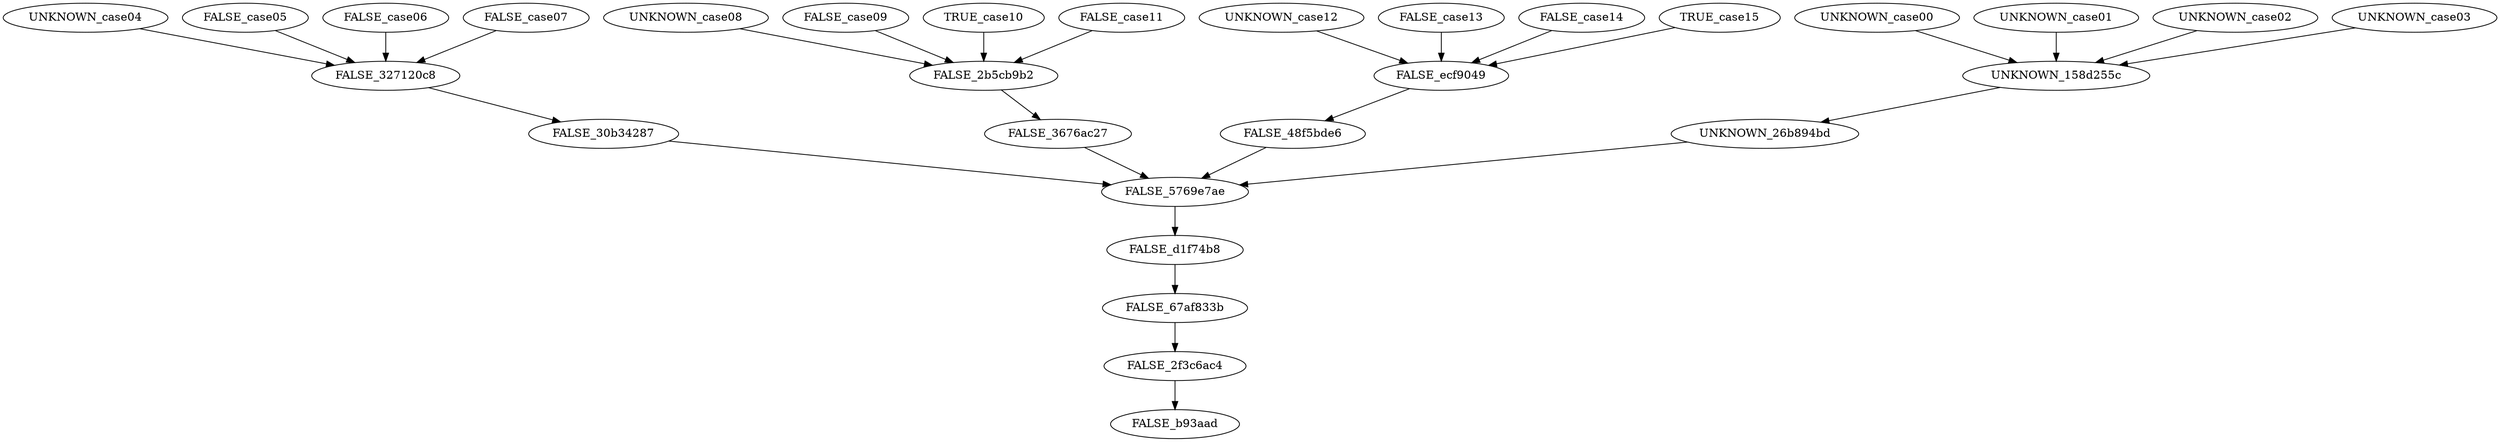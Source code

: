 digraph G {
	UNKNOWN_case00 -> UNKNOWN_158d255c;
	UNKNOWN_case01 -> UNKNOWN_158d255c;
	UNKNOWN_case02 -> UNKNOWN_158d255c;
	UNKNOWN_case03 -> UNKNOWN_158d255c;
	UNKNOWN_case04 -> FALSE_327120c8;
	FALSE_case05 -> FALSE_327120c8;
	FALSE_case06 -> FALSE_327120c8;
	FALSE_case07 -> FALSE_327120c8;
	UNKNOWN_case08 -> FALSE_2b5cb9b2;
	FALSE_case09 -> FALSE_2b5cb9b2;
	TRUE_case10 -> FALSE_2b5cb9b2;
	FALSE_case11 -> FALSE_2b5cb9b2;
	UNKNOWN_case12 -> FALSE_ecf9049;
	FALSE_case13 -> FALSE_ecf9049;
	FALSE_case14 -> FALSE_ecf9049;
	TRUE_case15 -> FALSE_ecf9049;
	UNKNOWN_158d255c -> UNKNOWN_26b894bd;
	FALSE_327120c8 -> FALSE_30b34287;
	FALSE_2b5cb9b2 -> FALSE_3676ac27;
	FALSE_ecf9049 -> FALSE_48f5bde6;
	UNKNOWN_26b894bd -> FALSE_5769e7ae;
	FALSE_30b34287 -> FALSE_5769e7ae;
	FALSE_3676ac27 -> FALSE_5769e7ae;
	FALSE_48f5bde6 -> FALSE_5769e7ae;
	FALSE_5769e7ae -> FALSE_d1f74b8;
	FALSE_d1f74b8 -> FALSE_67af833b;
	FALSE_67af833b -> FALSE_2f3c6ac4;
	FALSE_2f3c6ac4 -> FALSE_b93aad;
}

